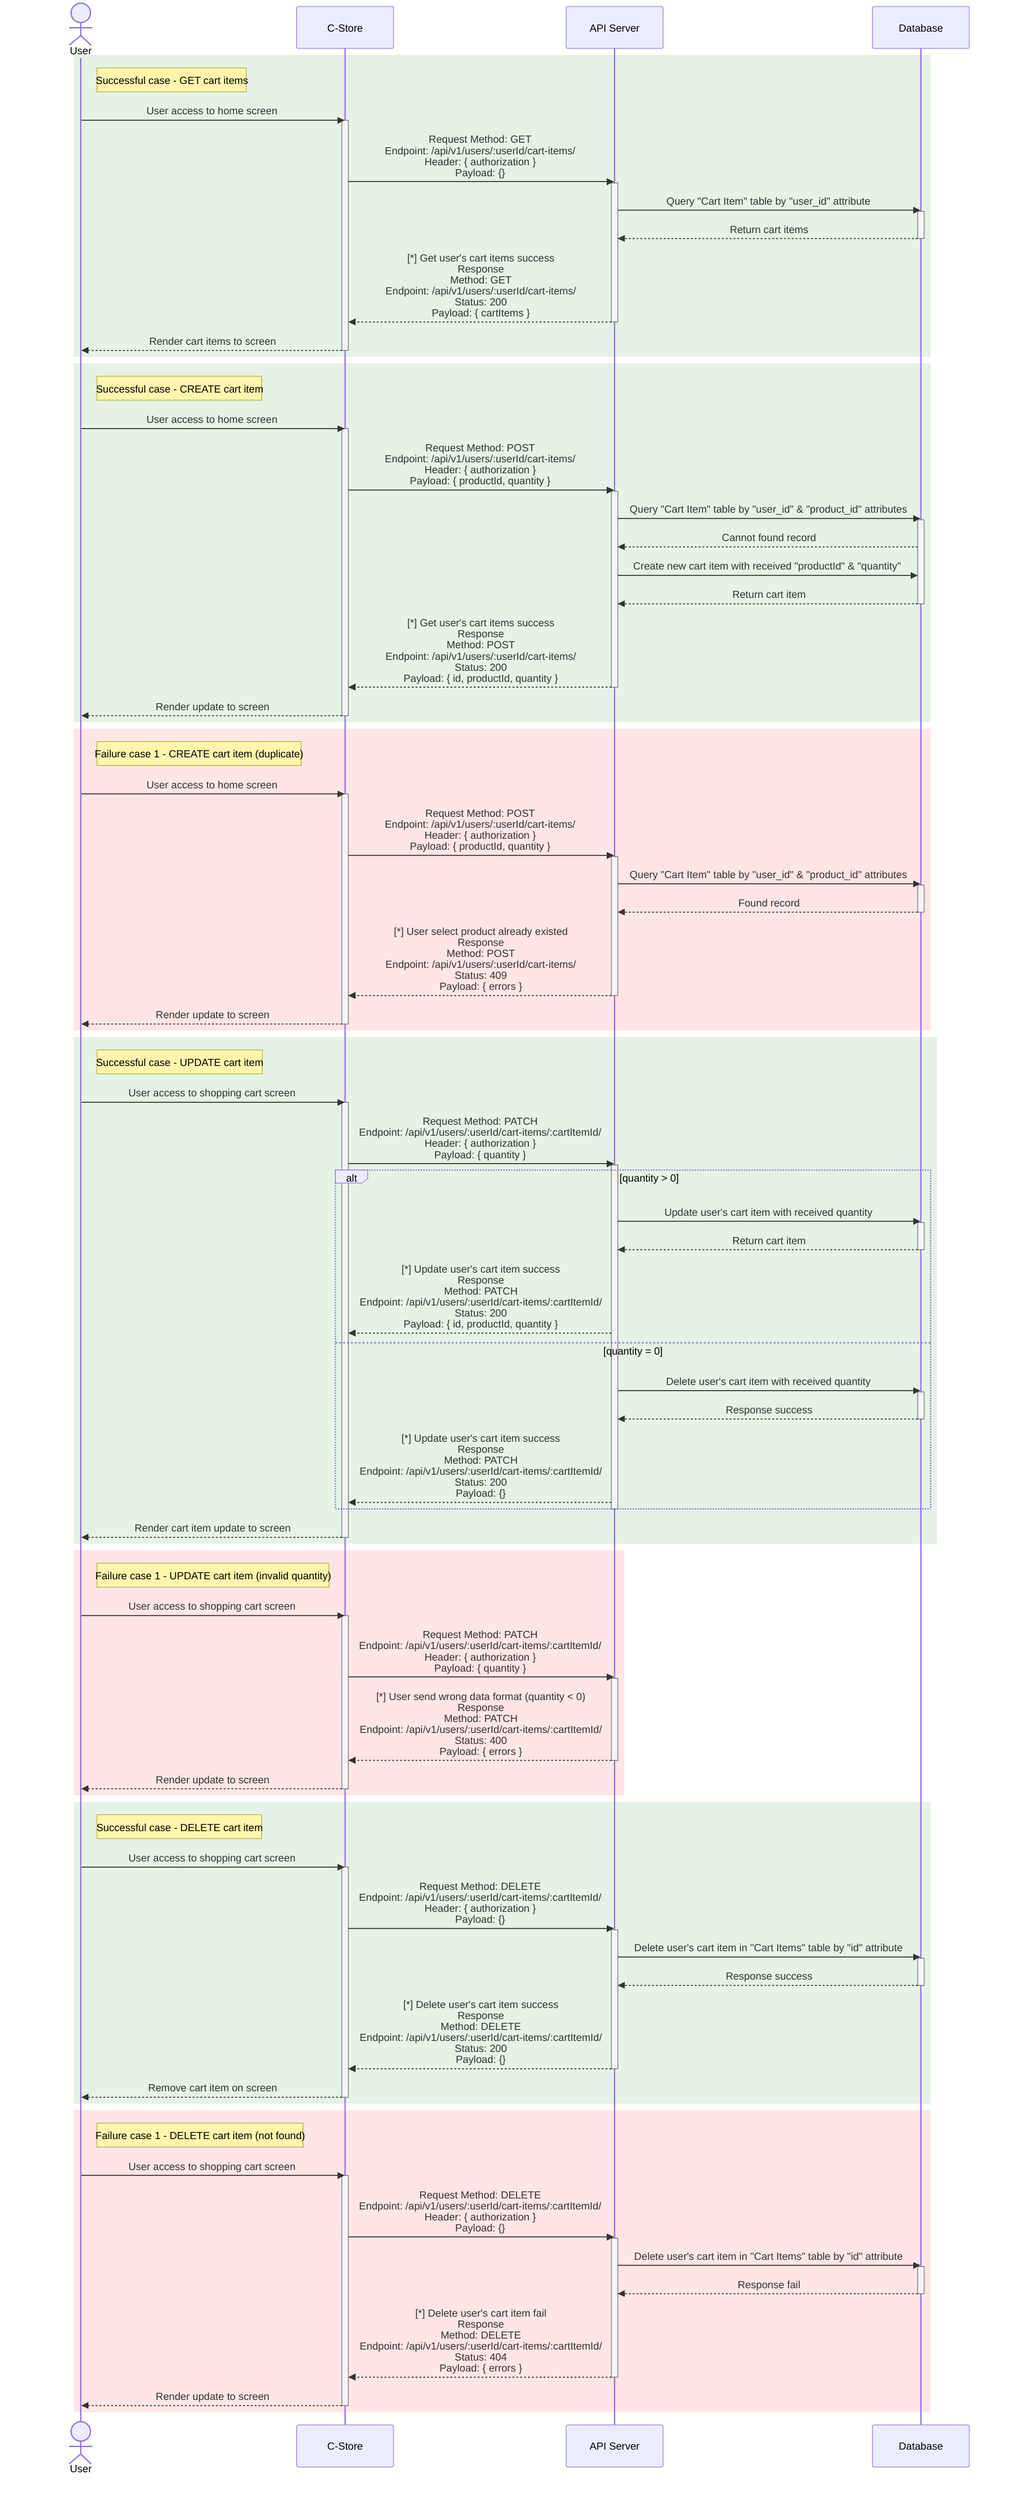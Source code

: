 sequenceDiagram
    actor User
    participant C-Store
    participant API Server
    participant Database

    %% GET cart items
    rect rgb(0, 128, 0, 0.1)
        Note right of User: Successful case - GET cart items
        User->>C-Store: User access to home screen
        activate C-Store
        C-Store->>API Server: Request Method: GET<br>Endpoint: /api/v1/users/:userId/cart-items/<br>Header: { authorization }<br>Payload: {}
        activate API Server
        API Server->>Database: Query "Cart Item" table by "user_id" attribute
        activate Database
        Database-->>API Server: Return cart items
        deactivate Database
        API Server-->>C-Store: [*] Get user's cart items success<br>Response<br>Method: GET<br>Endpoint: /api/v1/users/:userId/cart-items/<br>Status: 200<br>Payload: { cartItems }
        deactivate API Server
        C-Store-->>User: Render cart items to screen
        deactivate C-Store
    end

    %% CREATE cart item - success
    rect rgb(0, 128, 0, 0.1)
        Note right of User: Successful case - CREATE cart item
        User->>C-Store: User access to home screen
        activate C-Store
        C-Store->>API Server: Request Method: POST<br>Endpoint: /api/v1/users/:userId/cart-items/<br>Header: { authorization }<br>Payload: { productId, quantity }
        activate API Server
        API Server->>Database: Query "Cart Item" table by "user_id" & "product_id" attributes
        activate Database
        Database-->>API Server: Cannot found record
        API Server->>Database: Create new cart item with received "productId" & "quantity"
        Database-->>API Server: Return cart item
        deactivate Database
        API Server-->>C-Store: [*] Get user's cart items success<br>Response<br>Method: POST<br>Endpoint: /api/v1/users/:userId/cart-items/<br>Status: 200<br>Payload: { id, productId, quantity }
        deactivate API Server
        C-Store-->>User: Render update to screen
        deactivate C-Store
    end

    %% CREATE cart item - failure
    rect rgb(255, 0, 0, 0.1)
        Note right of User: Failure case 1 - CREATE cart item (duplicate)
        User->>C-Store: User access to home screen
        activate C-Store
        C-Store->>API Server: Request Method: POST<br>Endpoint: /api/v1/users/:userId/cart-items/<br>Header: { authorization }<br>Payload: { productId, quantity }
        activate API Server
        API Server->>Database: Query "Cart Item" table by "user_id" & "product_id" attributes
        activate Database
        Database-->>API Server: Found record
        deactivate Database
        API Server-->>C-Store: [*] User select product already existed<br>Response<br>Method: POST<br>Endpoint: /api/v1/users/:userId/cart-items/<br>Status: 409<br>Payload: { errors }
        deactivate API Server
        C-Store-->>User: Render update to screen
        deactivate C-Store
    end

    %% UPDATE cart item - success
    rect rgb(0, 128, 0, 0.1)
        Note right of User: Successful case - UPDATE cart item
        User->>C-Store: User access to shopping cart screen
        activate C-Store
        C-Store->>API Server: Request Method: PATCH<br>Endpoint: /api/v1/users/:userId/cart-items/:cartItemId/<br>Header: { authorization }<br>Payload: { quantity }
        activate API Server
        
        alt quantity > 0
            API Server->>Database: Update user's cart item with received quantity
            activate Database
            Database-->>API Server: Return cart item
            deactivate Database
            API Server-->>C-Store: [*] Update user's cart item success<br>Response<br>Method: PATCH<br>Endpoint: /api/v1/users/:userId/cart-items/:cartItemId/<br>Status: 200<br>Payload: { id, productId, quantity }
        else quantity = 0
            API Server->>Database: Delete user's cart item with received quantity
            activate Database
            Database-->>API Server: Response success
            deactivate Database
            API Server-->>C-Store: [*] Update user's cart item success<br>Response<br>Method: PATCH<br>Endpoint: /api/v1/users/:userId/cart-items/:cartItemId/<br>Status: 200<br>Payload: {}
        end
        
        deactivate API Server
        C-Store-->>User: Render cart item update to screen
        deactivate C-Store
    end

    %% UPDATE cart item - failure
    rect rgb(255, 0, 0, 0.1)
        Note right of User: Failure case 1 - UPDATE cart item (invalid quantity)
        User->>C-Store: User access to shopping cart screen
        activate C-Store
        C-Store->>API Server: Request Method: PATCH<br>Endpoint: /api/v1/users/:userId/cart-items/:cartItemId/<br>Header: { authorization }<br>Payload: { quantity }
        activate API Server
        API Server-->>C-Store: [*] User send wrong data format (quantity < 0)<br>Response<br>Method: PATCH<br>Endpoint: /api/v1/users/:userId/cart-items/:cartItemId/<br>Status: 400<br>Payload: { errors }
        deactivate API Server
        C-Store-->>User: Render update to screen
        deactivate C-Store
    end

    %% DELETE cart item - success
    rect rgb(0, 128, 0, 0.1)
        Note right of User: Successful case - DELETE cart item
        User->>C-Store: User access to shopping cart screen
        activate C-Store
        C-Store->>API Server: Request Method: DELETE<br>Endpoint: /api/v1/users/:userId/cart-items/:cartItemId/<br>Header: { authorization }<br>Payload: {}
        activate API Server
        API Server->>Database: Delete user's cart item in "Cart Items" table by "id" attribute
        activate Database
        Database-->>API Server: Response success
        deactivate Database
        API Server-->>C-Store: [*] Delete user's cart item success<br>Response<br>Method: DELETE<br>Endpoint: /api/v1/users/:userId/cart-items/:cartItemId/<br>Status: 200<br>Payload: {}
        deactivate API Server
        C-Store-->>User: Remove cart item on screen
        deactivate C-Store
    end

    %% DELETE cart item - failure
    rect rgb(255, 0, 0, 0.1)
        Note right of User: Failure case 1 - DELETE cart item (not found)
        User->>C-Store: User access to shopping cart screen
        activate C-Store
        C-Store->>API Server: Request Method: DELETE<br>Endpoint: /api/v1/users/:userId/cart-items/:cartItemId/<br>Header: { authorization }<br>Payload: {}
        activate API Server
        API Server->>Database: Delete user's cart item in "Cart Items" table by "id" attribute
        activate Database
        Database-->>API Server: Response fail
        deactivate Database
        API Server-->>C-Store: [*] Delete user's cart item fail<br>Response<br>Method: DELETE<br>Endpoint: /api/v1/users/:userId/cart-items/:cartItemId/<br>Status: 404<br>Payload: { errors }
        deactivate API Server
        C-Store-->>User: Render update to screen
        deactivate C-Store
    end